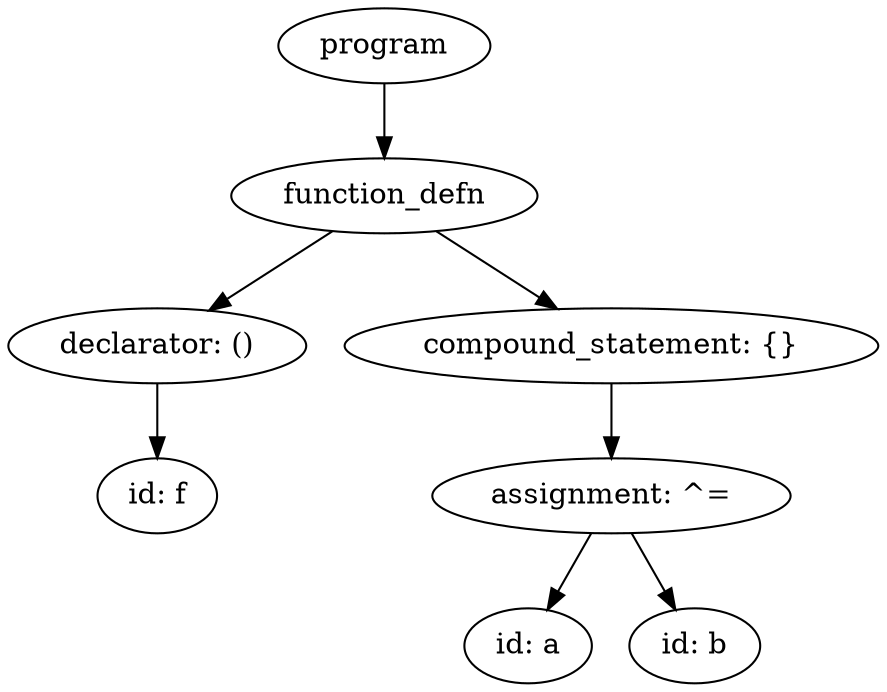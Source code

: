 strict digraph "" {
	graph [bb="0,0,417.54,324"];
	node [label="\N"];
	25	[height=0.5,
		label=program,
		pos="180.5,306",
		width=1.4082];
	24	[height=0.5,
		label=function_defn,
		pos="180.5,234",
		width=2.0417];
	25 -> 24	[pos="e,180.5,252.1 180.5,287.7 180.5,279.98 180.5,270.71 180.5,262.11"];
	15	[height=0.5,
		label="declarator: ()",
		pos="71.5,162",
		width=1.9861];
	24 -> 15	[pos="e,96.39,178.98 155.49,216.94 140.54,207.34 121.34,195.01 105.08,184.56"];
	23	[height=0.5,
		label="compound_statement: {}",
		pos="289.5,162",
		width=3.5566];
	24 -> 23	[pos="e,263.47,179.72 205.51,216.94 220.14,207.54 238.84,195.53 254.88,185.23"];
	14	[height=0.5,
		label="id: f",
		pos="71.5,90",
		width=0.79437];
	15 -> 14	[pos="e,71.5,108.1 71.5,143.7 71.5,135.98 71.5,126.71 71.5,118.11"];
	22	[height=0.5,
		label="assignment: ^=",
		pos="289.5,90",
		width=2.3889];
	23 -> 22	[pos="e,289.5,108.1 289.5,143.7 289.5,135.98 289.5,126.71 289.5,118.11"];
	20	[height=0.5,
		label="id: a",
		pos="249.5,18",
		width=0.84854];
	22 -> 20	[pos="e,258.82,35.307 279.82,72.055 275.03,63.679 269.16,53.404 263.86,44.134"];
	21	[height=0.5,
		label="id: b",
		pos="329.5,18",
		width=0.86659];
	22 -> 21	[pos="e,320.18,35.307 299.18,72.055 303.97,63.679 309.84,53.404 315.14,44.134"];
}
